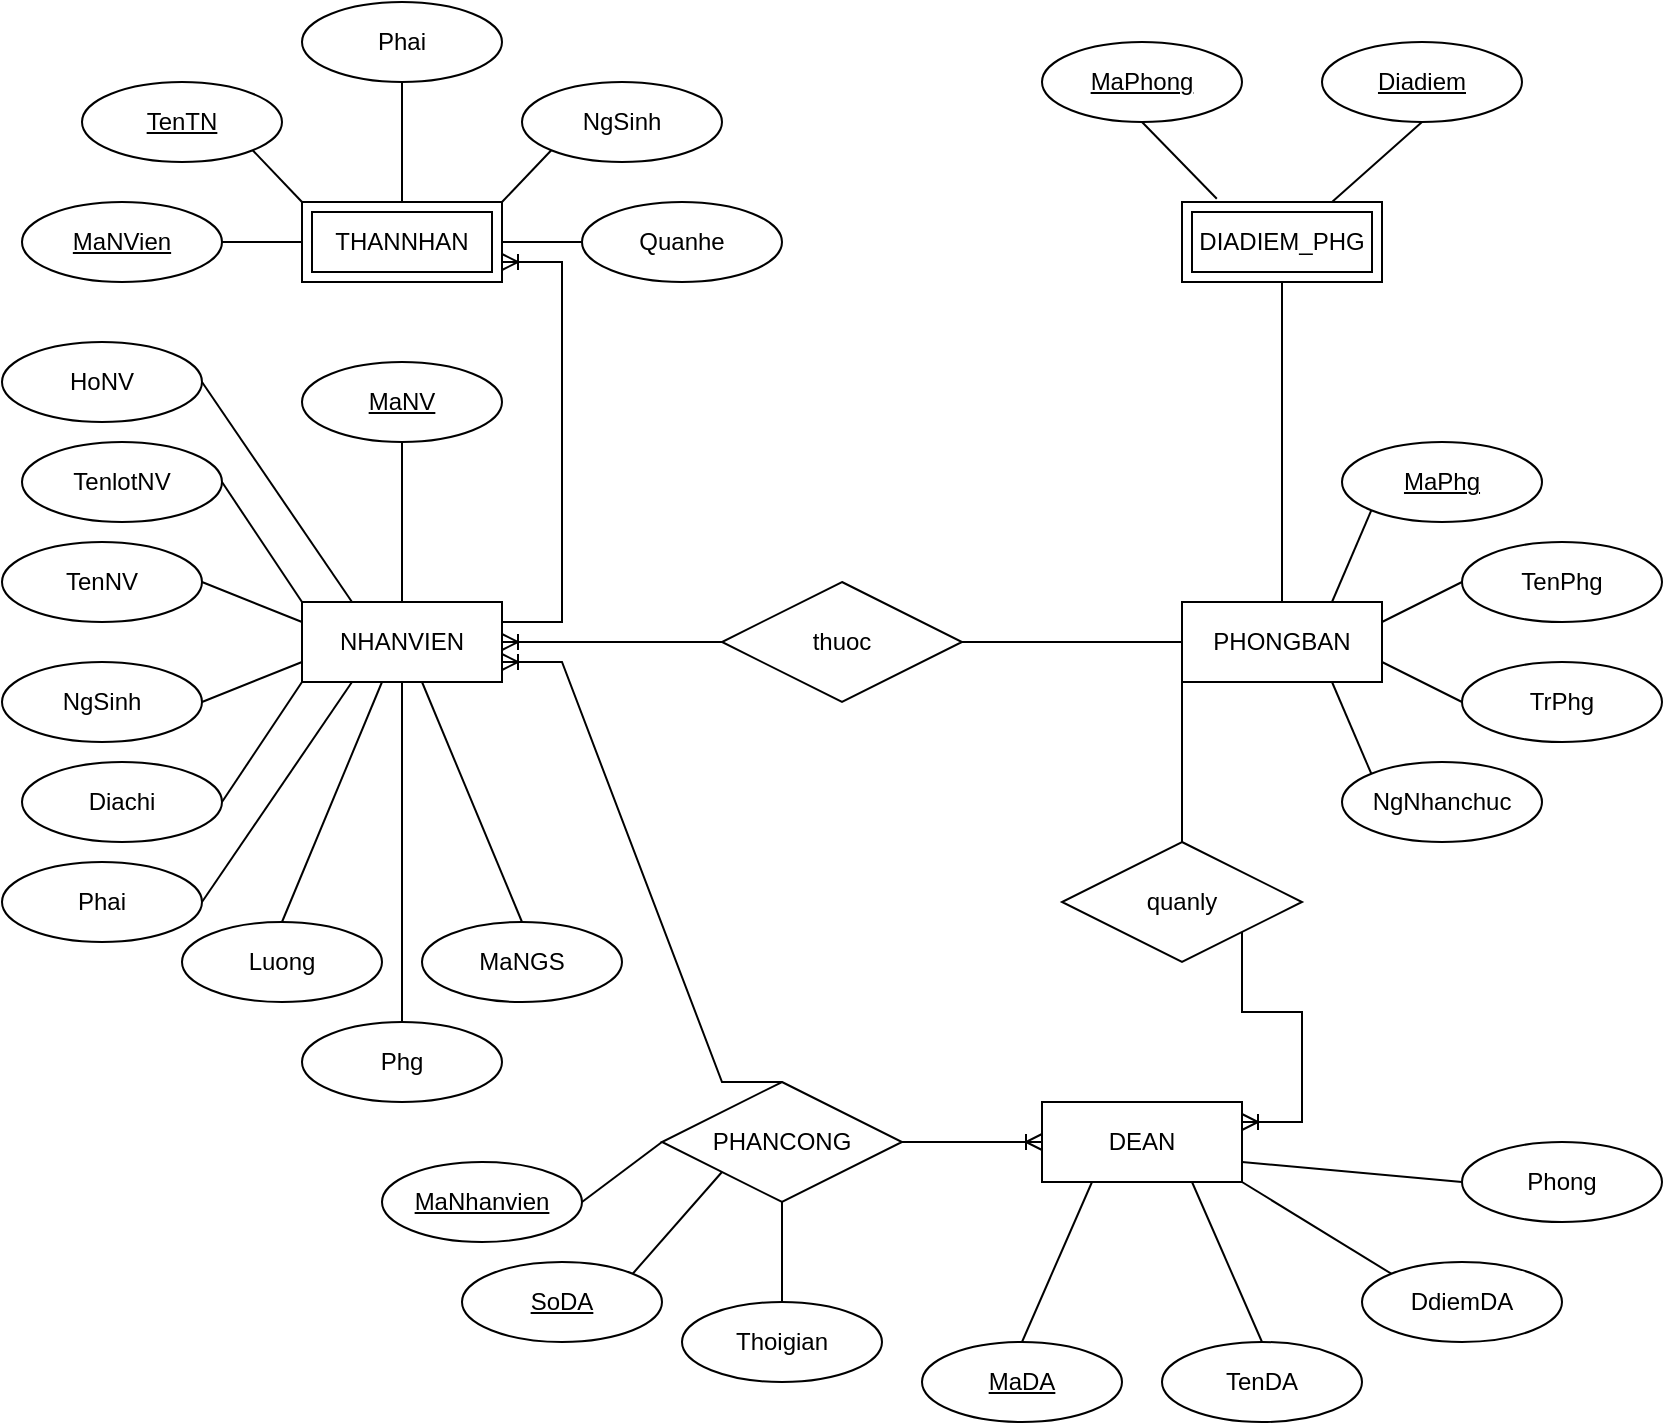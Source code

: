 <mxfile version="20.4.0" type="github">
  <diagram id="R2lEEEUBdFMjLlhIrx00" name="Page-1">
    <mxGraphModel dx="418" dy="609" grid="1" gridSize="10" guides="1" tooltips="1" connect="1" arrows="1" fold="1" page="1" pageScale="1" pageWidth="850" pageHeight="1100" math="0" shadow="0" extFonts="Permanent Marker^https://fonts.googleapis.com/css?family=Permanent+Marker">
      <root>
        <mxCell id="0" />
        <mxCell id="1" parent="0" />
        <mxCell id="xpZyAxGzHafJlUjfmdp--1" value="NHANVIEN" style="whiteSpace=wrap;html=1;align=center;" vertex="1" parent="1">
          <mxGeometry x="160" y="360" width="100" height="40" as="geometry" />
        </mxCell>
        <mxCell id="xpZyAxGzHafJlUjfmdp--2" value="PHONGBAN" style="whiteSpace=wrap;html=1;align=center;" vertex="1" parent="1">
          <mxGeometry x="600" y="360" width="100" height="40" as="geometry" />
        </mxCell>
        <mxCell id="xpZyAxGzHafJlUjfmdp--4" value="DEAN" style="whiteSpace=wrap;html=1;align=center;" vertex="1" parent="1">
          <mxGeometry x="530" y="610" width="100" height="40" as="geometry" />
        </mxCell>
        <mxCell id="xpZyAxGzHafJlUjfmdp--5" value="THANNHAN" style="shape=ext;margin=3;double=1;whiteSpace=wrap;html=1;align=center;" vertex="1" parent="1">
          <mxGeometry x="160" y="160" width="100" height="40" as="geometry" />
        </mxCell>
        <mxCell id="xpZyAxGzHafJlUjfmdp--6" value="DIADIEM_PHG" style="shape=ext;margin=3;double=1;whiteSpace=wrap;html=1;align=center;" vertex="1" parent="1">
          <mxGeometry x="600" y="160" width="100" height="40" as="geometry" />
        </mxCell>
        <mxCell id="xpZyAxGzHafJlUjfmdp--7" value="" style="edgeStyle=entityRelationEdgeStyle;fontSize=12;html=1;endArrow=ERoneToMany;rounded=0;endSize=6;startSize=6;entryX=1;entryY=0.75;entryDx=0;entryDy=0;" edge="1" parent="1" target="xpZyAxGzHafJlUjfmdp--5">
          <mxGeometry width="100" height="100" relative="1" as="geometry">
            <mxPoint x="260" y="370" as="sourcePoint" />
            <mxPoint x="270" y="200" as="targetPoint" />
          </mxGeometry>
        </mxCell>
        <mxCell id="xpZyAxGzHafJlUjfmdp--9" value="MaNVien" style="ellipse;whiteSpace=wrap;html=1;align=center;fontStyle=4;" vertex="1" parent="1">
          <mxGeometry x="20" y="160" width="100" height="40" as="geometry" />
        </mxCell>
        <mxCell id="xpZyAxGzHafJlUjfmdp--10" value="Phai" style="ellipse;whiteSpace=wrap;html=1;align=center;" vertex="1" parent="1">
          <mxGeometry x="160" y="60" width="100" height="40" as="geometry" />
        </mxCell>
        <mxCell id="xpZyAxGzHafJlUjfmdp--11" value="NgSinh" style="ellipse;whiteSpace=wrap;html=1;align=center;" vertex="1" parent="1">
          <mxGeometry x="270" y="100" width="100" height="40" as="geometry" />
        </mxCell>
        <mxCell id="xpZyAxGzHafJlUjfmdp--12" value="Quanhe" style="ellipse;whiteSpace=wrap;html=1;align=center;" vertex="1" parent="1">
          <mxGeometry x="300" y="160" width="100" height="40" as="geometry" />
        </mxCell>
        <mxCell id="xpZyAxGzHafJlUjfmdp--13" value="" style="endArrow=none;html=1;rounded=0;entryX=0.5;entryY=1;entryDx=0;entryDy=0;exitX=0.5;exitY=0;exitDx=0;exitDy=0;" edge="1" parent="1" source="xpZyAxGzHafJlUjfmdp--5" target="xpZyAxGzHafJlUjfmdp--10">
          <mxGeometry relative="1" as="geometry">
            <mxPoint x="320" y="220" as="sourcePoint" />
            <mxPoint x="480" y="220" as="targetPoint" />
          </mxGeometry>
        </mxCell>
        <mxCell id="xpZyAxGzHafJlUjfmdp--14" value="" style="line;strokeWidth=1;rotatable=0;dashed=0;labelPosition=right;align=left;verticalAlign=middle;spacingTop=0;spacingLeft=6;points=[];portConstraint=eastwest;" vertex="1" parent="1">
          <mxGeometry x="120" y="175" width="40" height="10" as="geometry" />
        </mxCell>
        <mxCell id="xpZyAxGzHafJlUjfmdp--15" value="" style="endArrow=none;html=1;rounded=0;exitX=1;exitY=0.5;exitDx=0;exitDy=0;entryX=0;entryY=0.5;entryDx=0;entryDy=0;" edge="1" parent="1" source="xpZyAxGzHafJlUjfmdp--5" target="xpZyAxGzHafJlUjfmdp--12">
          <mxGeometry relative="1" as="geometry">
            <mxPoint x="320" y="220" as="sourcePoint" />
            <mxPoint x="360" y="220" as="targetPoint" />
          </mxGeometry>
        </mxCell>
        <mxCell id="xpZyAxGzHafJlUjfmdp--16" value="" style="endArrow=none;html=1;rounded=0;entryX=0;entryY=0;entryDx=0;entryDy=0;exitX=1;exitY=1;exitDx=0;exitDy=0;" edge="1" parent="1" target="xpZyAxGzHafJlUjfmdp--5">
          <mxGeometry relative="1" as="geometry">
            <mxPoint x="135.355" y="134.142" as="sourcePoint" />
            <mxPoint x="480" y="220" as="targetPoint" />
          </mxGeometry>
        </mxCell>
        <mxCell id="xpZyAxGzHafJlUjfmdp--17" value="" style="endArrow=none;html=1;rounded=0;exitX=1;exitY=0;exitDx=0;exitDy=0;entryX=0;entryY=1;entryDx=0;entryDy=0;" edge="1" parent="1" source="xpZyAxGzHafJlUjfmdp--5" target="xpZyAxGzHafJlUjfmdp--11">
          <mxGeometry relative="1" as="geometry">
            <mxPoint x="320" y="220" as="sourcePoint" />
            <mxPoint x="480" y="220" as="targetPoint" />
          </mxGeometry>
        </mxCell>
        <mxCell id="xpZyAxGzHafJlUjfmdp--19" value="TenTN" style="ellipse;whiteSpace=wrap;html=1;align=center;fontStyle=4;" vertex="1" parent="1">
          <mxGeometry x="50" y="100" width="100" height="40" as="geometry" />
        </mxCell>
        <mxCell id="xpZyAxGzHafJlUjfmdp--20" value="" style="edgeStyle=entityRelationEdgeStyle;fontSize=12;html=1;endArrow=ERoneToMany;rounded=0;startSize=6;endSize=6;entryX=1;entryY=0.5;entryDx=0;entryDy=0;exitX=0;exitY=0.5;exitDx=0;exitDy=0;" edge="1" parent="1" source="xpZyAxGzHafJlUjfmdp--21" target="xpZyAxGzHafJlUjfmdp--1">
          <mxGeometry width="100" height="100" relative="1" as="geometry">
            <mxPoint x="380" y="320" as="sourcePoint" />
            <mxPoint x="410" y="440" as="targetPoint" />
          </mxGeometry>
        </mxCell>
        <mxCell id="xpZyAxGzHafJlUjfmdp--21" value="thuoc" style="shape=rhombus;perimeter=rhombusPerimeter;whiteSpace=wrap;html=1;align=center;" vertex="1" parent="1">
          <mxGeometry x="370" y="350" width="120" height="60" as="geometry" />
        </mxCell>
        <mxCell id="xpZyAxGzHafJlUjfmdp--23" value="" style="endArrow=none;html=1;rounded=0;startSize=6;endSize=6;entryX=0;entryY=0.5;entryDx=0;entryDy=0;exitX=1;exitY=0.5;exitDx=0;exitDy=0;" edge="1" parent="1" source="xpZyAxGzHafJlUjfmdp--21" target="xpZyAxGzHafJlUjfmdp--2">
          <mxGeometry relative="1" as="geometry">
            <mxPoint x="370" y="390" as="sourcePoint" />
            <mxPoint x="530" y="390" as="targetPoint" />
          </mxGeometry>
        </mxCell>
        <mxCell id="xpZyAxGzHafJlUjfmdp--24" value="" style="endArrow=none;html=1;rounded=0;startSize=6;endSize=6;exitX=0.5;exitY=1;exitDx=0;exitDy=0;entryX=0.5;entryY=0;entryDx=0;entryDy=0;" edge="1" parent="1" source="xpZyAxGzHafJlUjfmdp--6" target="xpZyAxGzHafJlUjfmdp--2">
          <mxGeometry relative="1" as="geometry">
            <mxPoint x="460" y="200" as="sourcePoint" />
            <mxPoint x="620" y="200" as="targetPoint" />
          </mxGeometry>
        </mxCell>
        <mxCell id="xpZyAxGzHafJlUjfmdp--25" value="MaPhong" style="ellipse;whiteSpace=wrap;html=1;align=center;fontStyle=4;" vertex="1" parent="1">
          <mxGeometry x="530" y="80" width="100" height="40" as="geometry" />
        </mxCell>
        <mxCell id="xpZyAxGzHafJlUjfmdp--26" value="Diadiem" style="ellipse;whiteSpace=wrap;html=1;align=center;fontStyle=4;" vertex="1" parent="1">
          <mxGeometry x="670" y="80" width="100" height="40" as="geometry" />
        </mxCell>
        <mxCell id="xpZyAxGzHafJlUjfmdp--27" value="" style="endArrow=none;html=1;rounded=0;startSize=6;endSize=6;entryX=0.174;entryY=-0.04;entryDx=0;entryDy=0;entryPerimeter=0;exitX=0.5;exitY=1;exitDx=0;exitDy=0;" edge="1" parent="1" source="xpZyAxGzHafJlUjfmdp--25" target="xpZyAxGzHafJlUjfmdp--6">
          <mxGeometry relative="1" as="geometry">
            <mxPoint x="460" y="200" as="sourcePoint" />
            <mxPoint x="620" y="200" as="targetPoint" />
          </mxGeometry>
        </mxCell>
        <mxCell id="xpZyAxGzHafJlUjfmdp--28" value="" style="endArrow=none;html=1;rounded=0;startSize=6;endSize=6;exitX=0.5;exitY=1;exitDx=0;exitDy=0;entryX=0.75;entryY=0;entryDx=0;entryDy=0;" edge="1" parent="1" source="xpZyAxGzHafJlUjfmdp--26" target="xpZyAxGzHafJlUjfmdp--6">
          <mxGeometry relative="1" as="geometry">
            <mxPoint x="460" y="200" as="sourcePoint" />
            <mxPoint x="620" y="200" as="targetPoint" />
          </mxGeometry>
        </mxCell>
        <mxCell id="xpZyAxGzHafJlUjfmdp--29" value="PHANCONG" style="shape=rhombus;perimeter=rhombusPerimeter;whiteSpace=wrap;html=1;align=center;" vertex="1" parent="1">
          <mxGeometry x="340" y="600" width="120" height="60" as="geometry" />
        </mxCell>
        <mxCell id="xpZyAxGzHafJlUjfmdp--31" value="" style="edgeStyle=entityRelationEdgeStyle;fontSize=12;html=1;endArrow=ERoneToMany;rounded=0;startSize=6;endSize=6;exitX=0.5;exitY=0;exitDx=0;exitDy=0;entryX=1;entryY=0.75;entryDx=0;entryDy=0;" edge="1" parent="1" source="xpZyAxGzHafJlUjfmdp--29" target="xpZyAxGzHafJlUjfmdp--1">
          <mxGeometry width="100" height="100" relative="1" as="geometry">
            <mxPoint x="200" y="460" as="sourcePoint" />
            <mxPoint x="230" y="440" as="targetPoint" />
          </mxGeometry>
        </mxCell>
        <mxCell id="xpZyAxGzHafJlUjfmdp--32" value="" style="edgeStyle=entityRelationEdgeStyle;fontSize=12;html=1;endArrow=ERoneToMany;rounded=0;startSize=6;endSize=6;entryX=0;entryY=0.5;entryDx=0;entryDy=0;" edge="1" parent="1" target="xpZyAxGzHafJlUjfmdp--4">
          <mxGeometry width="100" height="100" relative="1" as="geometry">
            <mxPoint x="460" y="630" as="sourcePoint" />
            <mxPoint x="530" y="450" as="targetPoint" />
          </mxGeometry>
        </mxCell>
        <mxCell id="xpZyAxGzHafJlUjfmdp--33" value="MaNhanvien" style="ellipse;whiteSpace=wrap;html=1;align=center;fontStyle=4;" vertex="1" parent="1">
          <mxGeometry x="200" y="640" width="100" height="40" as="geometry" />
        </mxCell>
        <mxCell id="xpZyAxGzHafJlUjfmdp--34" value="SoDA" style="ellipse;whiteSpace=wrap;html=1;align=center;fontStyle=4;" vertex="1" parent="1">
          <mxGeometry x="240" y="690" width="100" height="40" as="geometry" />
        </mxCell>
        <mxCell id="xpZyAxGzHafJlUjfmdp--35" value="Thoigian" style="ellipse;whiteSpace=wrap;html=1;align=center;" vertex="1" parent="1">
          <mxGeometry x="350" y="710" width="100" height="40" as="geometry" />
        </mxCell>
        <mxCell id="xpZyAxGzHafJlUjfmdp--36" value="" style="endArrow=none;html=1;rounded=0;startSize=6;endSize=6;entryX=0;entryY=0.5;entryDx=0;entryDy=0;exitX=1;exitY=0.5;exitDx=0;exitDy=0;" edge="1" parent="1" source="xpZyAxGzHafJlUjfmdp--33" target="xpZyAxGzHafJlUjfmdp--29">
          <mxGeometry relative="1" as="geometry">
            <mxPoint x="270" y="690" as="sourcePoint" />
            <mxPoint x="430" y="690" as="targetPoint" />
          </mxGeometry>
        </mxCell>
        <mxCell id="xpZyAxGzHafJlUjfmdp--37" value="" style="endArrow=none;html=1;rounded=0;startSize=6;endSize=6;entryX=0.5;entryY=1;entryDx=0;entryDy=0;exitX=0.5;exitY=0;exitDx=0;exitDy=0;" edge="1" parent="1" source="xpZyAxGzHafJlUjfmdp--35" target="xpZyAxGzHafJlUjfmdp--29">
          <mxGeometry relative="1" as="geometry">
            <mxPoint x="270" y="690" as="sourcePoint" />
            <mxPoint x="430" y="690" as="targetPoint" />
          </mxGeometry>
        </mxCell>
        <mxCell id="xpZyAxGzHafJlUjfmdp--38" value="" style="endArrow=none;html=1;rounded=0;startSize=6;endSize=6;exitX=1;exitY=0;exitDx=0;exitDy=0;entryX=0;entryY=1;entryDx=0;entryDy=0;" edge="1" parent="1" source="xpZyAxGzHafJlUjfmdp--34" target="xpZyAxGzHafJlUjfmdp--29">
          <mxGeometry relative="1" as="geometry">
            <mxPoint x="270" y="690" as="sourcePoint" />
            <mxPoint x="430" y="690" as="targetPoint" />
          </mxGeometry>
        </mxCell>
        <mxCell id="xpZyAxGzHafJlUjfmdp--40" value="" style="edgeStyle=entityRelationEdgeStyle;fontSize=12;html=1;endArrow=ERoneToMany;rounded=0;startSize=6;endSize=6;entryX=1;entryY=0.25;entryDx=0;entryDy=0;exitX=1;exitY=0.5;exitDx=0;exitDy=0;" edge="1" source="xpZyAxGzHafJlUjfmdp--41" parent="1" target="xpZyAxGzHafJlUjfmdp--4">
          <mxGeometry width="100" height="100" relative="1" as="geometry">
            <mxPoint x="440" y="500" as="sourcePoint" />
            <mxPoint x="440" y="530" as="targetPoint" />
          </mxGeometry>
        </mxCell>
        <mxCell id="xpZyAxGzHafJlUjfmdp--41" value="quanly" style="shape=rhombus;perimeter=rhombusPerimeter;whiteSpace=wrap;html=1;align=center;" vertex="1" parent="1">
          <mxGeometry x="540" y="480" width="120" height="60" as="geometry" />
        </mxCell>
        <mxCell id="xpZyAxGzHafJlUjfmdp--42" value="" style="endArrow=none;html=1;rounded=0;startSize=6;endSize=6;entryX=0;entryY=1;entryDx=0;entryDy=0;exitX=0.5;exitY=0;exitDx=0;exitDy=0;" edge="1" source="xpZyAxGzHafJlUjfmdp--41" parent="1" target="xpZyAxGzHafJlUjfmdp--2">
          <mxGeometry relative="1" as="geometry">
            <mxPoint x="550" y="540" as="sourcePoint" />
            <mxPoint x="780" y="530" as="targetPoint" />
          </mxGeometry>
        </mxCell>
        <mxCell id="xpZyAxGzHafJlUjfmdp--43" value="MaDA" style="ellipse;whiteSpace=wrap;html=1;align=center;fontStyle=4;" vertex="1" parent="1">
          <mxGeometry x="470" y="730" width="100" height="40" as="geometry" />
        </mxCell>
        <mxCell id="xpZyAxGzHafJlUjfmdp--44" value="TenDA" style="ellipse;whiteSpace=wrap;html=1;align=center;" vertex="1" parent="1">
          <mxGeometry x="590" y="730" width="100" height="40" as="geometry" />
        </mxCell>
        <mxCell id="xpZyAxGzHafJlUjfmdp--45" value="DdiemDA" style="ellipse;whiteSpace=wrap;html=1;align=center;" vertex="1" parent="1">
          <mxGeometry x="690" y="690" width="100" height="40" as="geometry" />
        </mxCell>
        <mxCell id="xpZyAxGzHafJlUjfmdp--46" value="Phong" style="ellipse;whiteSpace=wrap;html=1;align=center;" vertex="1" parent="1">
          <mxGeometry x="740" y="630" width="100" height="40" as="geometry" />
        </mxCell>
        <mxCell id="xpZyAxGzHafJlUjfmdp--47" value="" style="endArrow=none;html=1;rounded=0;startSize=6;endSize=6;exitX=0.5;exitY=0;exitDx=0;exitDy=0;entryX=0.75;entryY=1;entryDx=0;entryDy=0;" edge="1" parent="1" source="xpZyAxGzHafJlUjfmdp--44" target="xpZyAxGzHafJlUjfmdp--4">
          <mxGeometry relative="1" as="geometry">
            <mxPoint x="680" y="690" as="sourcePoint" />
            <mxPoint x="840" y="690" as="targetPoint" />
          </mxGeometry>
        </mxCell>
        <mxCell id="xpZyAxGzHafJlUjfmdp--48" value="" style="endArrow=none;html=1;rounded=0;startSize=6;endSize=6;exitX=0.5;exitY=0;exitDx=0;exitDy=0;entryX=0.25;entryY=1;entryDx=0;entryDy=0;" edge="1" parent="1" source="xpZyAxGzHafJlUjfmdp--43" target="xpZyAxGzHafJlUjfmdp--4">
          <mxGeometry relative="1" as="geometry">
            <mxPoint x="530" y="690" as="sourcePoint" />
            <mxPoint x="690" y="690" as="targetPoint" />
          </mxGeometry>
        </mxCell>
        <mxCell id="xpZyAxGzHafJlUjfmdp--49" value="" style="endArrow=none;html=1;rounded=0;startSize=6;endSize=6;entryX=0;entryY=0;entryDx=0;entryDy=0;exitX=1;exitY=1;exitDx=0;exitDy=0;" edge="1" parent="1" source="xpZyAxGzHafJlUjfmdp--4" target="xpZyAxGzHafJlUjfmdp--45">
          <mxGeometry relative="1" as="geometry">
            <mxPoint x="530" y="690" as="sourcePoint" />
            <mxPoint x="690" y="690" as="targetPoint" />
          </mxGeometry>
        </mxCell>
        <mxCell id="xpZyAxGzHafJlUjfmdp--50" value="" style="endArrow=none;html=1;rounded=0;startSize=6;endSize=6;entryX=0;entryY=0.5;entryDx=0;entryDy=0;exitX=1;exitY=0.75;exitDx=0;exitDy=0;" edge="1" parent="1" source="xpZyAxGzHafJlUjfmdp--4" target="xpZyAxGzHafJlUjfmdp--46">
          <mxGeometry relative="1" as="geometry">
            <mxPoint x="530" y="690" as="sourcePoint" />
            <mxPoint x="690" y="690" as="targetPoint" />
          </mxGeometry>
        </mxCell>
        <mxCell id="xpZyAxGzHafJlUjfmdp--51" value="MaPhg" style="ellipse;whiteSpace=wrap;html=1;align=center;fontStyle=4;" vertex="1" parent="1">
          <mxGeometry x="680" y="280" width="100" height="40" as="geometry" />
        </mxCell>
        <mxCell id="xpZyAxGzHafJlUjfmdp--52" value="TenPhg" style="ellipse;whiteSpace=wrap;html=1;align=center;" vertex="1" parent="1">
          <mxGeometry x="740" y="330" width="100" height="40" as="geometry" />
        </mxCell>
        <mxCell id="xpZyAxGzHafJlUjfmdp--53" value="TrPhg" style="ellipse;whiteSpace=wrap;html=1;align=center;" vertex="1" parent="1">
          <mxGeometry x="740" y="390" width="100" height="40" as="geometry" />
        </mxCell>
        <mxCell id="xpZyAxGzHafJlUjfmdp--54" value="NgNhanchuc" style="ellipse;whiteSpace=wrap;html=1;align=center;" vertex="1" parent="1">
          <mxGeometry x="680" y="440" width="100" height="40" as="geometry" />
        </mxCell>
        <mxCell id="xpZyAxGzHafJlUjfmdp--55" value="" style="endArrow=none;html=1;rounded=0;startSize=6;endSize=6;entryX=0;entryY=1;entryDx=0;entryDy=0;exitX=0.75;exitY=0;exitDx=0;exitDy=0;" edge="1" parent="1" source="xpZyAxGzHafJlUjfmdp--2" target="xpZyAxGzHafJlUjfmdp--51">
          <mxGeometry relative="1" as="geometry">
            <mxPoint x="560" y="390" as="sourcePoint" />
            <mxPoint x="720" y="390" as="targetPoint" />
          </mxGeometry>
        </mxCell>
        <mxCell id="xpZyAxGzHafJlUjfmdp--56" value="" style="endArrow=none;html=1;rounded=0;startSize=6;endSize=6;exitX=1;exitY=0.25;exitDx=0;exitDy=0;entryX=0;entryY=0.5;entryDx=0;entryDy=0;" edge="1" parent="1" source="xpZyAxGzHafJlUjfmdp--2" target="xpZyAxGzHafJlUjfmdp--52">
          <mxGeometry relative="1" as="geometry">
            <mxPoint x="560" y="390" as="sourcePoint" />
            <mxPoint x="720" y="390" as="targetPoint" />
          </mxGeometry>
        </mxCell>
        <mxCell id="xpZyAxGzHafJlUjfmdp--57" value="" style="endArrow=none;html=1;rounded=0;startSize=6;endSize=6;entryX=0;entryY=0.5;entryDx=0;entryDy=0;exitX=1;exitY=0.75;exitDx=0;exitDy=0;" edge="1" parent="1" source="xpZyAxGzHafJlUjfmdp--2" target="xpZyAxGzHafJlUjfmdp--53">
          <mxGeometry relative="1" as="geometry">
            <mxPoint x="560" y="390" as="sourcePoint" />
            <mxPoint x="720" y="390" as="targetPoint" />
          </mxGeometry>
        </mxCell>
        <mxCell id="xpZyAxGzHafJlUjfmdp--58" value="" style="endArrow=none;html=1;rounded=0;startSize=6;endSize=6;exitX=0.75;exitY=1;exitDx=0;exitDy=0;entryX=0;entryY=0;entryDx=0;entryDy=0;" edge="1" parent="1" source="xpZyAxGzHafJlUjfmdp--2" target="xpZyAxGzHafJlUjfmdp--54">
          <mxGeometry relative="1" as="geometry">
            <mxPoint x="560" y="390" as="sourcePoint" />
            <mxPoint x="720" y="390" as="targetPoint" />
          </mxGeometry>
        </mxCell>
        <mxCell id="xpZyAxGzHafJlUjfmdp--59" value="MaNV" style="ellipse;whiteSpace=wrap;html=1;align=center;fontStyle=4;" vertex="1" parent="1">
          <mxGeometry x="160" y="240" width="100" height="40" as="geometry" />
        </mxCell>
        <mxCell id="xpZyAxGzHafJlUjfmdp--60" value="TenlotNV" style="ellipse;whiteSpace=wrap;html=1;align=center;" vertex="1" parent="1">
          <mxGeometry x="20" y="280" width="100" height="40" as="geometry" />
        </mxCell>
        <mxCell id="xpZyAxGzHafJlUjfmdp--61" value="TenNV" style="ellipse;whiteSpace=wrap;html=1;align=center;" vertex="1" parent="1">
          <mxGeometry x="10" y="330" width="100" height="40" as="geometry" />
        </mxCell>
        <mxCell id="xpZyAxGzHafJlUjfmdp--62" value="NgSinh" style="ellipse;whiteSpace=wrap;html=1;align=center;" vertex="1" parent="1">
          <mxGeometry x="10" y="390" width="100" height="40" as="geometry" />
        </mxCell>
        <mxCell id="xpZyAxGzHafJlUjfmdp--63" value="Luong" style="ellipse;whiteSpace=wrap;html=1;align=center;" vertex="1" parent="1">
          <mxGeometry x="100" y="520" width="100" height="40" as="geometry" />
        </mxCell>
        <mxCell id="xpZyAxGzHafJlUjfmdp--64" value="MaNGS" style="ellipse;whiteSpace=wrap;html=1;align=center;" vertex="1" parent="1">
          <mxGeometry x="220" y="520" width="100" height="40" as="geometry" />
        </mxCell>
        <mxCell id="xpZyAxGzHafJlUjfmdp--66" value="HoNV" style="ellipse;whiteSpace=wrap;html=1;align=center;" vertex="1" parent="1">
          <mxGeometry x="10" y="230" width="100" height="40" as="geometry" />
        </mxCell>
        <mxCell id="xpZyAxGzHafJlUjfmdp--68" value="Diachi" style="ellipse;whiteSpace=wrap;html=1;align=center;" vertex="1" parent="1">
          <mxGeometry x="20" y="440" width="100" height="40" as="geometry" />
        </mxCell>
        <mxCell id="xpZyAxGzHafJlUjfmdp--69" value="Phai" style="ellipse;whiteSpace=wrap;html=1;align=center;" vertex="1" parent="1">
          <mxGeometry x="10" y="490" width="100" height="40" as="geometry" />
        </mxCell>
        <mxCell id="xpZyAxGzHafJlUjfmdp--70" value="Phg" style="ellipse;whiteSpace=wrap;html=1;align=center;" vertex="1" parent="1">
          <mxGeometry x="160" y="570" width="100" height="40" as="geometry" />
        </mxCell>
        <mxCell id="xpZyAxGzHafJlUjfmdp--71" value="" style="endArrow=none;html=1;rounded=0;startSize=6;endSize=6;entryX=0;entryY=0.75;entryDx=0;entryDy=0;exitX=1;exitY=0.5;exitDx=0;exitDy=0;" edge="1" parent="1" source="xpZyAxGzHafJlUjfmdp--62" target="xpZyAxGzHafJlUjfmdp--1">
          <mxGeometry relative="1" as="geometry">
            <mxPoint x="120" y="490" as="sourcePoint" />
            <mxPoint x="280" y="490" as="targetPoint" />
          </mxGeometry>
        </mxCell>
        <mxCell id="xpZyAxGzHafJlUjfmdp--72" value="" style="endArrow=none;html=1;rounded=0;startSize=6;endSize=6;exitX=1;exitY=0.5;exitDx=0;exitDy=0;entryX=0;entryY=1;entryDx=0;entryDy=0;" edge="1" parent="1" source="xpZyAxGzHafJlUjfmdp--68" target="xpZyAxGzHafJlUjfmdp--1">
          <mxGeometry relative="1" as="geometry">
            <mxPoint x="130" y="500" as="sourcePoint" />
            <mxPoint x="290" y="500" as="targetPoint" />
          </mxGeometry>
        </mxCell>
        <mxCell id="xpZyAxGzHafJlUjfmdp--73" value="" style="endArrow=none;html=1;rounded=0;startSize=6;endSize=6;exitX=1;exitY=0.5;exitDx=0;exitDy=0;entryX=0;entryY=0.25;entryDx=0;entryDy=0;" edge="1" parent="1" source="xpZyAxGzHafJlUjfmdp--61" target="xpZyAxGzHafJlUjfmdp--1">
          <mxGeometry relative="1" as="geometry">
            <mxPoint x="140" y="510" as="sourcePoint" />
            <mxPoint x="300" y="510" as="targetPoint" />
          </mxGeometry>
        </mxCell>
        <mxCell id="xpZyAxGzHafJlUjfmdp--74" value="" style="endArrow=none;html=1;rounded=0;startSize=6;endSize=6;exitX=1;exitY=0.5;exitDx=0;exitDy=0;entryX=0.25;entryY=1;entryDx=0;entryDy=0;" edge="1" parent="1" source="xpZyAxGzHafJlUjfmdp--69" target="xpZyAxGzHafJlUjfmdp--1">
          <mxGeometry relative="1" as="geometry">
            <mxPoint x="150" y="520" as="sourcePoint" />
            <mxPoint x="310" y="520" as="targetPoint" />
          </mxGeometry>
        </mxCell>
        <mxCell id="xpZyAxGzHafJlUjfmdp--75" value="" style="endArrow=none;html=1;rounded=0;startSize=6;endSize=6;exitX=0.5;exitY=0;exitDx=0;exitDy=0;" edge="1" parent="1" source="xpZyAxGzHafJlUjfmdp--63">
          <mxGeometry relative="1" as="geometry">
            <mxPoint x="160" y="530" as="sourcePoint" />
            <mxPoint x="200" y="400" as="targetPoint" />
          </mxGeometry>
        </mxCell>
        <mxCell id="xpZyAxGzHafJlUjfmdp--76" value="" style="endArrow=none;html=1;rounded=0;startSize=6;endSize=6;exitX=0.5;exitY=0;exitDx=0;exitDy=0;" edge="1" parent="1" source="xpZyAxGzHafJlUjfmdp--64">
          <mxGeometry relative="1" as="geometry">
            <mxPoint x="170" y="540" as="sourcePoint" />
            <mxPoint x="220" y="400" as="targetPoint" />
          </mxGeometry>
        </mxCell>
        <mxCell id="xpZyAxGzHafJlUjfmdp--77" value="" style="endArrow=none;html=1;rounded=0;startSize=6;endSize=6;exitX=1;exitY=0.5;exitDx=0;exitDy=0;entryX=0;entryY=0;entryDx=0;entryDy=0;" edge="1" parent="1" source="xpZyAxGzHafJlUjfmdp--60" target="xpZyAxGzHafJlUjfmdp--1">
          <mxGeometry relative="1" as="geometry">
            <mxPoint x="180" y="550" as="sourcePoint" />
            <mxPoint x="340" y="550" as="targetPoint" />
          </mxGeometry>
        </mxCell>
        <mxCell id="xpZyAxGzHafJlUjfmdp--78" value="" style="endArrow=none;html=1;rounded=0;startSize=6;endSize=6;exitX=0.5;exitY=0;exitDx=0;exitDy=0;entryX=0.5;entryY=1;entryDx=0;entryDy=0;" edge="1" parent="1" source="xpZyAxGzHafJlUjfmdp--70" target="xpZyAxGzHafJlUjfmdp--1">
          <mxGeometry relative="1" as="geometry">
            <mxPoint x="190" y="560" as="sourcePoint" />
            <mxPoint x="350" y="560" as="targetPoint" />
          </mxGeometry>
        </mxCell>
        <mxCell id="xpZyAxGzHafJlUjfmdp--79" value="" style="endArrow=none;html=1;rounded=0;startSize=6;endSize=6;exitX=1;exitY=0.5;exitDx=0;exitDy=0;entryX=0.25;entryY=0;entryDx=0;entryDy=0;" edge="1" parent="1" source="xpZyAxGzHafJlUjfmdp--66" target="xpZyAxGzHafJlUjfmdp--1">
          <mxGeometry relative="1" as="geometry">
            <mxPoint x="310" y="490" as="sourcePoint" />
            <mxPoint x="470" y="490" as="targetPoint" />
          </mxGeometry>
        </mxCell>
        <mxCell id="xpZyAxGzHafJlUjfmdp--80" value="" style="endArrow=none;html=1;rounded=0;startSize=6;endSize=6;exitX=0.5;exitY=0;exitDx=0;exitDy=0;entryX=0.5;entryY=1;entryDx=0;entryDy=0;" edge="1" parent="1" source="xpZyAxGzHafJlUjfmdp--1" target="xpZyAxGzHafJlUjfmdp--59">
          <mxGeometry relative="1" as="geometry">
            <mxPoint x="310" y="490" as="sourcePoint" />
            <mxPoint x="470" y="490" as="targetPoint" />
          </mxGeometry>
        </mxCell>
      </root>
    </mxGraphModel>
  </diagram>
</mxfile>
